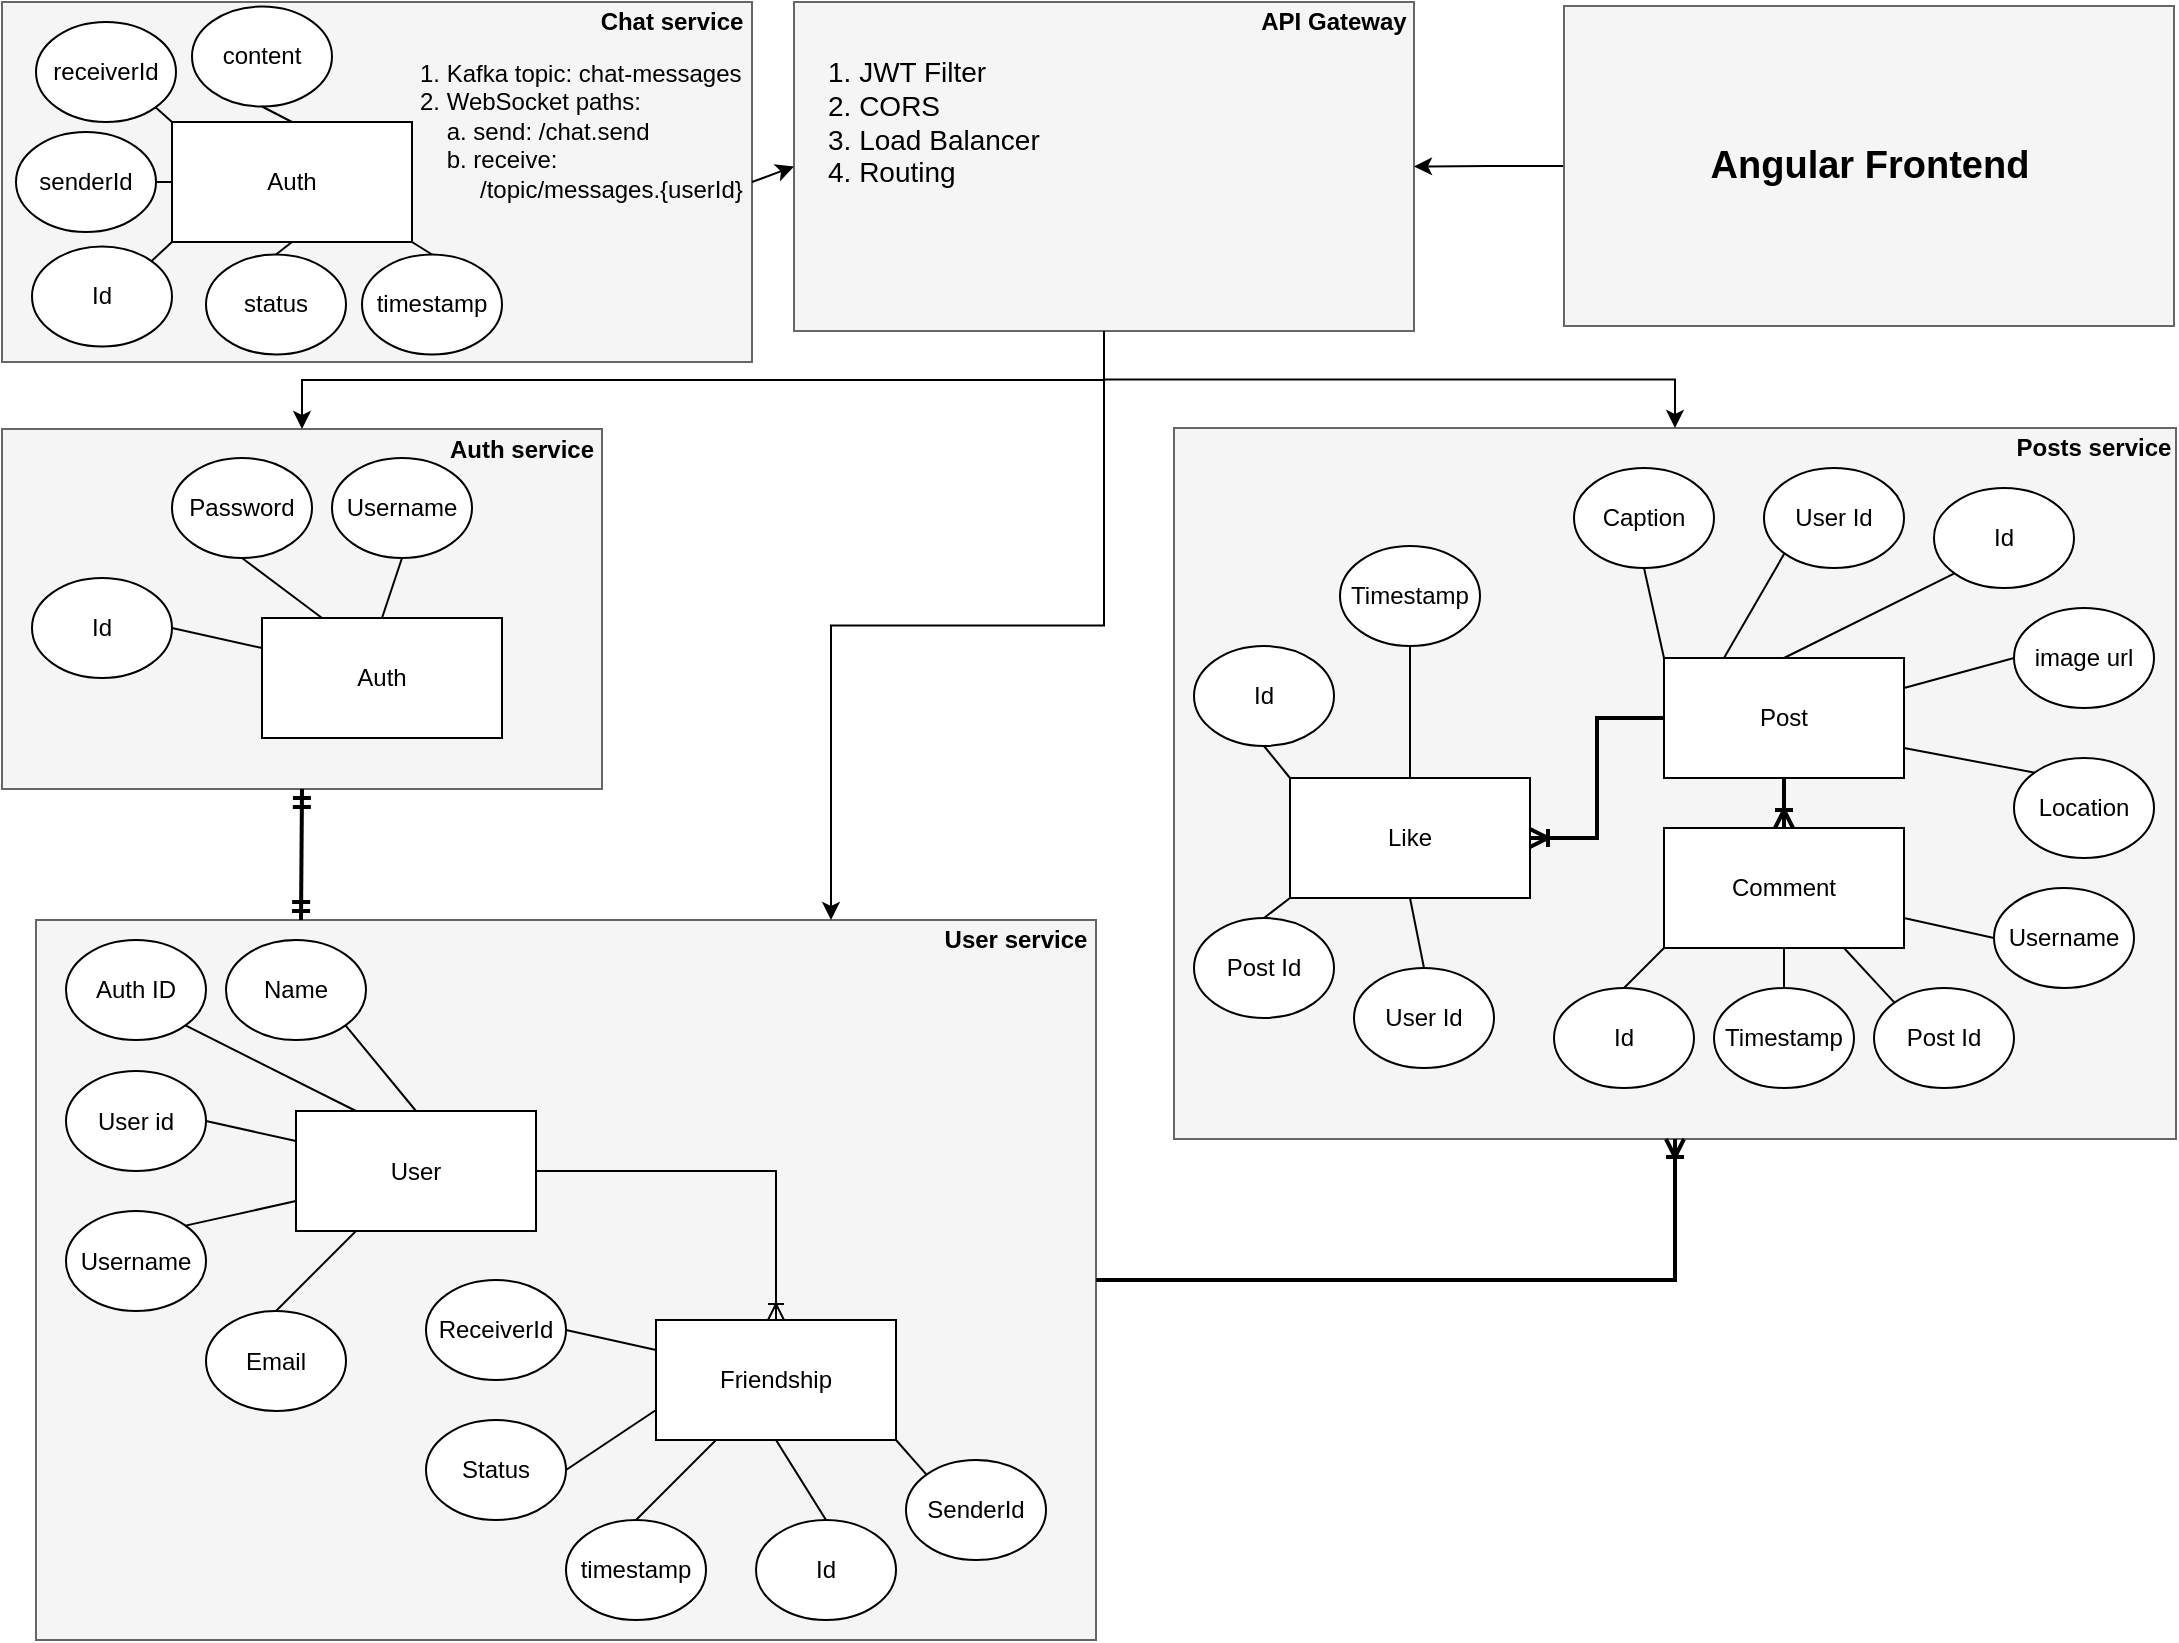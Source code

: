 <mxfile version="26.2.3">
  <diagram id="eoWRdUcyCv5kpP34zjwt" name="Socio">
    <mxGraphModel dx="1740" dy="878" grid="1" gridSize="10" guides="1" tooltips="1" connect="1" arrows="1" fold="1" page="1" pageScale="1" pageWidth="1100" pageHeight="850" math="0" shadow="0">
      <root>
        <mxCell id="0" />
        <mxCell id="1" parent="0" />
        <mxCell id="TAMdD1Hj3wDVjVq1GOnq-4" value="" style="rounded=0;whiteSpace=wrap;html=1;fillColor=#f5f5f5;fontColor=#333333;strokeColor=#666666;" parent="1" vertex="1">
          <mxGeometry x="591" y="223" width="501" height="355.5" as="geometry" />
        </mxCell>
        <mxCell id="TAMdD1Hj3wDVjVq1GOnq-3" value="" style="rounded=0;whiteSpace=wrap;html=1;fillColor=#f5f5f5;fontColor=#333333;strokeColor=#666666;" parent="1" vertex="1">
          <mxGeometry x="5" y="223.5" width="300" height="180" as="geometry" />
        </mxCell>
        <mxCell id="TAMdD1Hj3wDVjVq1GOnq-1" value="" style="rounded=0;whiteSpace=wrap;html=1;fillColor=#f5f5f5;strokeColor=#666666;fontColor=#333333;" parent="1" vertex="1">
          <mxGeometry x="22" y="469" width="530" height="360" as="geometry" />
        </mxCell>
        <mxCell id="1Ljjv2LiJs6uiaU3sj18-1" value="User" style="rounded=0;whiteSpace=wrap;html=1;" parent="1" vertex="1">
          <mxGeometry x="152" y="564.5" width="120" height="60" as="geometry" />
        </mxCell>
        <mxCell id="1Ljjv2LiJs6uiaU3sj18-3" value="User id" style="ellipse;whiteSpace=wrap;html=1;" parent="1" vertex="1">
          <mxGeometry x="37" y="544.5" width="70" height="50" as="geometry" />
        </mxCell>
        <mxCell id="1Ljjv2LiJs6uiaU3sj18-4" value="Username" style="ellipse;whiteSpace=wrap;html=1;" parent="1" vertex="1">
          <mxGeometry x="37" y="614.5" width="70" height="50" as="geometry" />
        </mxCell>
        <mxCell id="1Ljjv2LiJs6uiaU3sj18-5" value="Email" style="ellipse;whiteSpace=wrap;html=1;" parent="1" vertex="1">
          <mxGeometry x="107" y="664.5" width="70" height="50" as="geometry" />
        </mxCell>
        <mxCell id="1Ljjv2LiJs6uiaU3sj18-6" value="Auth ID" style="ellipse;whiteSpace=wrap;html=1;" parent="1" vertex="1">
          <mxGeometry x="37" y="479" width="70" height="50" as="geometry" />
        </mxCell>
        <mxCell id="1Ljjv2LiJs6uiaU3sj18-7" value="Name" style="ellipse;whiteSpace=wrap;html=1;" parent="1" vertex="1">
          <mxGeometry x="117" y="479" width="70" height="50" as="geometry" />
        </mxCell>
        <mxCell id="1Ljjv2LiJs6uiaU3sj18-9" value="" style="endArrow=none;html=1;rounded=0;entryX=1;entryY=1;entryDx=0;entryDy=0;exitX=0.25;exitY=0;exitDx=0;exitDy=0;" parent="1" source="1Ljjv2LiJs6uiaU3sj18-1" target="1Ljjv2LiJs6uiaU3sj18-6" edge="1">
          <mxGeometry width="50" height="50" relative="1" as="geometry">
            <mxPoint x="137" y="604.5" as="sourcePoint" />
            <mxPoint x="187" y="554.5" as="targetPoint" />
          </mxGeometry>
        </mxCell>
        <mxCell id="1Ljjv2LiJs6uiaU3sj18-10" value="" style="endArrow=none;html=1;rounded=0;entryX=1;entryY=1;entryDx=0;entryDy=0;exitX=0.5;exitY=0;exitDx=0;exitDy=0;" parent="1" source="1Ljjv2LiJs6uiaU3sj18-1" target="1Ljjv2LiJs6uiaU3sj18-7" edge="1">
          <mxGeometry width="50" height="50" relative="1" as="geometry">
            <mxPoint x="192" y="574.5" as="sourcePoint" />
            <mxPoint x="152" y="544.5" as="targetPoint" />
          </mxGeometry>
        </mxCell>
        <mxCell id="1Ljjv2LiJs6uiaU3sj18-11" value="" style="endArrow=none;html=1;rounded=0;entryX=1;entryY=0.5;entryDx=0;entryDy=0;exitX=0;exitY=0.25;exitDx=0;exitDy=0;" parent="1" source="1Ljjv2LiJs6uiaU3sj18-1" target="1Ljjv2LiJs6uiaU3sj18-3" edge="1">
          <mxGeometry width="50" height="50" relative="1" as="geometry">
            <mxPoint x="222" y="574.5" as="sourcePoint" />
            <mxPoint x="232" y="544.5" as="targetPoint" />
          </mxGeometry>
        </mxCell>
        <mxCell id="1Ljjv2LiJs6uiaU3sj18-12" value="" style="endArrow=none;html=1;rounded=0;entryX=1;entryY=0;entryDx=0;entryDy=0;exitX=0;exitY=0.75;exitDx=0;exitDy=0;" parent="1" source="1Ljjv2LiJs6uiaU3sj18-1" target="1Ljjv2LiJs6uiaU3sj18-4" edge="1">
          <mxGeometry width="50" height="50" relative="1" as="geometry">
            <mxPoint x="162" y="589.5" as="sourcePoint" />
            <mxPoint x="117" y="579.5" as="targetPoint" />
          </mxGeometry>
        </mxCell>
        <mxCell id="1Ljjv2LiJs6uiaU3sj18-13" value="" style="endArrow=none;html=1;rounded=0;entryX=0.5;entryY=0;entryDx=0;entryDy=0;exitX=0.25;exitY=1;exitDx=0;exitDy=0;" parent="1" source="1Ljjv2LiJs6uiaU3sj18-1" target="1Ljjv2LiJs6uiaU3sj18-5" edge="1">
          <mxGeometry width="50" height="50" relative="1" as="geometry">
            <mxPoint x="162" y="619.5" as="sourcePoint" />
            <mxPoint x="117" y="649.5" as="targetPoint" />
          </mxGeometry>
        </mxCell>
        <mxCell id="Wl9BeldI0FbzbpQcbplW-1" value="Post" style="rounded=0;whiteSpace=wrap;html=1;" parent="1" vertex="1">
          <mxGeometry x="836" y="338" width="120" height="60" as="geometry" />
        </mxCell>
        <mxCell id="Wl9BeldI0FbzbpQcbplW-2" value="Caption" style="ellipse;whiteSpace=wrap;html=1;" parent="1" vertex="1">
          <mxGeometry x="791" y="243" width="70" height="50" as="geometry" />
        </mxCell>
        <mxCell id="Wl9BeldI0FbzbpQcbplW-3" value="Location" style="ellipse;whiteSpace=wrap;html=1;" parent="1" vertex="1">
          <mxGeometry x="1011" y="388" width="70" height="50" as="geometry" />
        </mxCell>
        <mxCell id="Wl9BeldI0FbzbpQcbplW-4" value="image url" style="ellipse;whiteSpace=wrap;html=1;" parent="1" vertex="1">
          <mxGeometry x="1011" y="313" width="70" height="50" as="geometry" />
        </mxCell>
        <mxCell id="Wl9BeldI0FbzbpQcbplW-5" value="User Id" style="ellipse;whiteSpace=wrap;html=1;" parent="1" vertex="1">
          <mxGeometry x="886" y="243" width="70" height="50" as="geometry" />
        </mxCell>
        <mxCell id="Wl9BeldI0FbzbpQcbplW-6" value="Id" style="ellipse;whiteSpace=wrap;html=1;" parent="1" vertex="1">
          <mxGeometry x="971" y="253" width="70" height="50" as="geometry" />
        </mxCell>
        <mxCell id="Wl9BeldI0FbzbpQcbplW-7" value="" style="endArrow=none;html=1;rounded=0;entryX=0;entryY=1;entryDx=0;entryDy=0;exitX=0.25;exitY=0;exitDx=0;exitDy=0;" parent="1" source="Wl9BeldI0FbzbpQcbplW-1" target="Wl9BeldI0FbzbpQcbplW-5" edge="1">
          <mxGeometry width="50" height="50" relative="1" as="geometry">
            <mxPoint x="821" y="378" as="sourcePoint" />
            <mxPoint x="871" y="328" as="targetPoint" />
          </mxGeometry>
        </mxCell>
        <mxCell id="Wl9BeldI0FbzbpQcbplW-8" value="" style="endArrow=none;html=1;rounded=0;entryX=0;entryY=1;entryDx=0;entryDy=0;exitX=0.5;exitY=0;exitDx=0;exitDy=0;" parent="1" source="Wl9BeldI0FbzbpQcbplW-1" target="Wl9BeldI0FbzbpQcbplW-6" edge="1">
          <mxGeometry width="50" height="50" relative="1" as="geometry">
            <mxPoint x="876" y="348" as="sourcePoint" />
            <mxPoint x="836" y="318" as="targetPoint" />
          </mxGeometry>
        </mxCell>
        <mxCell id="Wl9BeldI0FbzbpQcbplW-9" value="" style="endArrow=none;html=1;rounded=0;entryX=0.5;entryY=1;entryDx=0;entryDy=0;exitX=0;exitY=0;exitDx=0;exitDy=0;" parent="1" source="Wl9BeldI0FbzbpQcbplW-1" target="Wl9BeldI0FbzbpQcbplW-2" edge="1">
          <mxGeometry width="50" height="50" relative="1" as="geometry">
            <mxPoint x="906" y="348" as="sourcePoint" />
            <mxPoint x="916" y="318" as="targetPoint" />
          </mxGeometry>
        </mxCell>
        <mxCell id="Wl9BeldI0FbzbpQcbplW-10" value="" style="endArrow=none;html=1;rounded=0;entryX=0;entryY=0;entryDx=0;entryDy=0;exitX=1;exitY=0.75;exitDx=0;exitDy=0;" parent="1" source="Wl9BeldI0FbzbpQcbplW-1" target="Wl9BeldI0FbzbpQcbplW-3" edge="1">
          <mxGeometry width="50" height="50" relative="1" as="geometry">
            <mxPoint x="846" y="363" as="sourcePoint" />
            <mxPoint x="801" y="353" as="targetPoint" />
          </mxGeometry>
        </mxCell>
        <mxCell id="Wl9BeldI0FbzbpQcbplW-11" value="" style="endArrow=none;html=1;rounded=0;entryX=0;entryY=0.5;entryDx=0;entryDy=0;exitX=1;exitY=0.25;exitDx=0;exitDy=0;" parent="1" source="Wl9BeldI0FbzbpQcbplW-1" target="Wl9BeldI0FbzbpQcbplW-4" edge="1">
          <mxGeometry width="50" height="50" relative="1" as="geometry">
            <mxPoint x="846" y="393" as="sourcePoint" />
            <mxPoint x="801" y="423" as="targetPoint" />
          </mxGeometry>
        </mxCell>
        <mxCell id="Wl9BeldI0FbzbpQcbplW-12" value="" style="fontSize=12;html=1;endArrow=ERoneToMany;rounded=0;exitX=1;exitY=0.5;exitDx=0;exitDy=0;entryX=0.5;entryY=1;entryDx=0;entryDy=0;edgeStyle=orthogonalEdgeStyle;strokeWidth=2;" parent="1" source="TAMdD1Hj3wDVjVq1GOnq-1" target="TAMdD1Hj3wDVjVq1GOnq-4" edge="1">
          <mxGeometry width="100" height="100" relative="1" as="geometry">
            <mxPoint x="379" y="359" as="sourcePoint" />
            <mxPoint x="479" y="259" as="targetPoint" />
          </mxGeometry>
        </mxCell>
        <mxCell id="bMkOzWj03NQQxxI9vQ9o-1" value="Auth" style="rounded=0;whiteSpace=wrap;html=1;" parent="1" vertex="1">
          <mxGeometry x="135" y="318" width="120" height="60" as="geometry" />
        </mxCell>
        <mxCell id="bMkOzWj03NQQxxI9vQ9o-2" value="Id" style="ellipse;whiteSpace=wrap;html=1;" parent="1" vertex="1">
          <mxGeometry x="20" y="298" width="70" height="50" as="geometry" />
        </mxCell>
        <mxCell id="bMkOzWj03NQQxxI9vQ9o-3" value="Password" style="ellipse;whiteSpace=wrap;html=1;" parent="1" vertex="1">
          <mxGeometry x="90" y="238" width="70" height="50" as="geometry" />
        </mxCell>
        <mxCell id="bMkOzWj03NQQxxI9vQ9o-4" value="Username" style="ellipse;whiteSpace=wrap;html=1;" parent="1" vertex="1">
          <mxGeometry x="170" y="238" width="70" height="50" as="geometry" />
        </mxCell>
        <mxCell id="bMkOzWj03NQQxxI9vQ9o-5" value="" style="endArrow=none;html=1;rounded=0;entryX=0.5;entryY=1;entryDx=0;entryDy=0;exitX=0.25;exitY=0;exitDx=0;exitDy=0;" parent="1" source="bMkOzWj03NQQxxI9vQ9o-1" target="bMkOzWj03NQQxxI9vQ9o-3" edge="1">
          <mxGeometry width="50" height="50" relative="1" as="geometry">
            <mxPoint x="120" y="358" as="sourcePoint" />
            <mxPoint x="170" y="308" as="targetPoint" />
          </mxGeometry>
        </mxCell>
        <mxCell id="bMkOzWj03NQQxxI9vQ9o-6" value="" style="endArrow=none;html=1;rounded=0;entryX=0.5;entryY=1;entryDx=0;entryDy=0;exitX=0.5;exitY=0;exitDx=0;exitDy=0;" parent="1" source="bMkOzWj03NQQxxI9vQ9o-1" target="bMkOzWj03NQQxxI9vQ9o-4" edge="1">
          <mxGeometry width="50" height="50" relative="1" as="geometry">
            <mxPoint x="175" y="328" as="sourcePoint" />
            <mxPoint x="135" y="298" as="targetPoint" />
          </mxGeometry>
        </mxCell>
        <mxCell id="bMkOzWj03NQQxxI9vQ9o-7" value="" style="endArrow=none;html=1;rounded=0;entryX=1;entryY=0.5;entryDx=0;entryDy=0;exitX=0;exitY=0.25;exitDx=0;exitDy=0;" parent="1" source="bMkOzWj03NQQxxI9vQ9o-1" target="bMkOzWj03NQQxxI9vQ9o-2" edge="1">
          <mxGeometry width="50" height="50" relative="1" as="geometry">
            <mxPoint x="205" y="328" as="sourcePoint" />
            <mxPoint x="215" y="298" as="targetPoint" />
          </mxGeometry>
        </mxCell>
        <mxCell id="bMkOzWj03NQQxxI9vQ9o-12" value="" style="fontSize=12;html=1;endArrow=ERmandOne;startArrow=ERmandOne;rounded=0;exitX=0.25;exitY=0;exitDx=0;exitDy=0;entryX=0.5;entryY=1;entryDx=0;entryDy=0;strokeWidth=2;" parent="1" source="TAMdD1Hj3wDVjVq1GOnq-1" target="TAMdD1Hj3wDVjVq1GOnq-3" edge="1">
          <mxGeometry width="100" height="100" relative="1" as="geometry">
            <mxPoint x="339" y="654.5" as="sourcePoint" />
            <mxPoint x="294" y="579" as="targetPoint" />
          </mxGeometry>
        </mxCell>
        <mxCell id="4no0yn3BqF-5TfTjzVqB-2" value="Friendship" style="rounded=0;whiteSpace=wrap;html=1;" parent="1" vertex="1">
          <mxGeometry x="332" y="669" width="120" height="60" as="geometry" />
        </mxCell>
        <mxCell id="4no0yn3BqF-5TfTjzVqB-3" value="ReceiverId" style="ellipse;whiteSpace=wrap;html=1;" parent="1" vertex="1">
          <mxGeometry x="217" y="649" width="70" height="50" as="geometry" />
        </mxCell>
        <mxCell id="4no0yn3BqF-5TfTjzVqB-4" value="Status" style="ellipse;whiteSpace=wrap;html=1;" parent="1" vertex="1">
          <mxGeometry x="217" y="719" width="70" height="50" as="geometry" />
        </mxCell>
        <mxCell id="4no0yn3BqF-5TfTjzVqB-5" value="timestamp" style="ellipse;whiteSpace=wrap;html=1;" parent="1" vertex="1">
          <mxGeometry x="287" y="769" width="70" height="50" as="geometry" />
        </mxCell>
        <mxCell id="4no0yn3BqF-5TfTjzVqB-6" value="SenderId" style="ellipse;whiteSpace=wrap;html=1;" parent="1" vertex="1">
          <mxGeometry x="457" y="739" width="70" height="50" as="geometry" />
        </mxCell>
        <mxCell id="4no0yn3BqF-5TfTjzVqB-7" value="Id" style="ellipse;whiteSpace=wrap;html=1;" parent="1" vertex="1">
          <mxGeometry x="382" y="769" width="70" height="50" as="geometry" />
        </mxCell>
        <mxCell id="4no0yn3BqF-5TfTjzVqB-8" value="" style="endArrow=none;html=1;rounded=0;entryX=0;entryY=0;entryDx=0;entryDy=0;exitX=1;exitY=1;exitDx=0;exitDy=0;" parent="1" source="4no0yn3BqF-5TfTjzVqB-2" target="4no0yn3BqF-5TfTjzVqB-6" edge="1">
          <mxGeometry width="50" height="50" relative="1" as="geometry">
            <mxPoint x="317" y="709" as="sourcePoint" />
            <mxPoint x="367" y="659" as="targetPoint" />
          </mxGeometry>
        </mxCell>
        <mxCell id="4no0yn3BqF-5TfTjzVqB-9" value="" style="endArrow=none;html=1;rounded=0;entryX=0.5;entryY=0;entryDx=0;entryDy=0;exitX=0.5;exitY=1;exitDx=0;exitDy=0;" parent="1" source="4no0yn3BqF-5TfTjzVqB-2" target="4no0yn3BqF-5TfTjzVqB-7" edge="1">
          <mxGeometry width="50" height="50" relative="1" as="geometry">
            <mxPoint x="372" y="679" as="sourcePoint" />
            <mxPoint x="332" y="649" as="targetPoint" />
          </mxGeometry>
        </mxCell>
        <mxCell id="4no0yn3BqF-5TfTjzVqB-10" value="" style="endArrow=none;html=1;rounded=0;entryX=1;entryY=0.5;entryDx=0;entryDy=0;exitX=0;exitY=0.25;exitDx=0;exitDy=0;" parent="1" source="4no0yn3BqF-5TfTjzVqB-2" target="4no0yn3BqF-5TfTjzVqB-3" edge="1">
          <mxGeometry width="50" height="50" relative="1" as="geometry">
            <mxPoint x="402" y="679" as="sourcePoint" />
            <mxPoint x="412" y="649" as="targetPoint" />
          </mxGeometry>
        </mxCell>
        <mxCell id="4no0yn3BqF-5TfTjzVqB-11" value="" style="endArrow=none;html=1;rounded=0;entryX=1;entryY=0.5;entryDx=0;entryDy=0;exitX=0;exitY=0.75;exitDx=0;exitDy=0;" parent="1" source="4no0yn3BqF-5TfTjzVqB-2" target="4no0yn3BqF-5TfTjzVqB-4" edge="1">
          <mxGeometry width="50" height="50" relative="1" as="geometry">
            <mxPoint x="342" y="694" as="sourcePoint" />
            <mxPoint x="297" y="684" as="targetPoint" />
          </mxGeometry>
        </mxCell>
        <mxCell id="4no0yn3BqF-5TfTjzVqB-12" value="" style="endArrow=none;html=1;rounded=0;entryX=0.5;entryY=0;entryDx=0;entryDy=0;exitX=0.25;exitY=1;exitDx=0;exitDy=0;" parent="1" source="4no0yn3BqF-5TfTjzVqB-2" target="4no0yn3BqF-5TfTjzVqB-5" edge="1">
          <mxGeometry width="50" height="50" relative="1" as="geometry">
            <mxPoint x="342" y="724" as="sourcePoint" />
            <mxPoint x="297" y="754" as="targetPoint" />
          </mxGeometry>
        </mxCell>
        <mxCell id="4no0yn3BqF-5TfTjzVqB-16" value="" style="edgeStyle=orthogonalEdgeStyle;fontSize=12;html=1;endArrow=ERoneToMany;rounded=0;exitX=1;exitY=0.5;exitDx=0;exitDy=0;entryX=0.5;entryY=0;entryDx=0;entryDy=0;" parent="1" source="1Ljjv2LiJs6uiaU3sj18-1" target="4no0yn3BqF-5TfTjzVqB-2" edge="1">
          <mxGeometry width="100" height="100" relative="1" as="geometry">
            <mxPoint x="187" y="359" as="sourcePoint" />
            <mxPoint x="287" y="259" as="targetPoint" />
          </mxGeometry>
        </mxCell>
        <mxCell id="TAMdD1Hj3wDVjVq1GOnq-6" value="&lt;b&gt;Auth service&lt;/b&gt;" style="text;html=1;align=center;verticalAlign=middle;whiteSpace=wrap;rounded=0;" parent="1" vertex="1">
          <mxGeometry x="225" y="223.5" width="80" height="20" as="geometry" />
        </mxCell>
        <mxCell id="TAMdD1Hj3wDVjVq1GOnq-7" value="&lt;b&gt;Posts service&lt;/b&gt;" style="text;html=1;align=center;verticalAlign=middle;whiteSpace=wrap;rounded=0;" parent="1" vertex="1">
          <mxGeometry x="1011" y="223" width="80" height="20" as="geometry" />
        </mxCell>
        <mxCell id="TAMdD1Hj3wDVjVq1GOnq-8" value="&lt;b&gt;User service&lt;/b&gt;" style="text;html=1;align=center;verticalAlign=middle;whiteSpace=wrap;rounded=0;" parent="1" vertex="1">
          <mxGeometry x="472" y="469" width="80" height="20" as="geometry" />
        </mxCell>
        <mxCell id="LsB7FMXhsxcsWTgbLJgJ-4" style="edgeStyle=orthogonalEdgeStyle;rounded=0;orthogonalLoop=1;jettySize=auto;html=1;entryX=0.5;entryY=0;entryDx=0;entryDy=0;exitX=0.5;exitY=1;exitDx=0;exitDy=0;" parent="1" source="LsB7FMXhsxcsWTgbLJgJ-1" target="TAMdD1Hj3wDVjVq1GOnq-3" edge="1">
          <mxGeometry relative="1" as="geometry" />
        </mxCell>
        <mxCell id="LsB7FMXhsxcsWTgbLJgJ-6" style="edgeStyle=orthogonalEdgeStyle;rounded=0;orthogonalLoop=1;jettySize=auto;html=1;entryX=0.75;entryY=0;entryDx=0;entryDy=0;" parent="1" source="LsB7FMXhsxcsWTgbLJgJ-1" target="TAMdD1Hj3wDVjVq1GOnq-1" edge="1">
          <mxGeometry relative="1" as="geometry" />
        </mxCell>
        <mxCell id="LsB7FMXhsxcsWTgbLJgJ-1" value="" style="rounded=0;whiteSpace=wrap;html=1;fillColor=#f5f5f5;fontColor=#333333;strokeColor=#666666;" parent="1" vertex="1">
          <mxGeometry x="401" y="10" width="310" height="164.5" as="geometry" />
        </mxCell>
        <mxCell id="LsB7FMXhsxcsWTgbLJgJ-2" value="&lt;b&gt;API Gateway&lt;/b&gt;" style="text;html=1;align=center;verticalAlign=middle;whiteSpace=wrap;rounded=0;" parent="1" vertex="1">
          <mxGeometry x="631" y="10" width="80" height="20" as="geometry" />
        </mxCell>
        <mxCell id="LsB7FMXhsxcsWTgbLJgJ-3" value="&lt;font style=&quot;font-size: 14px;&quot;&gt;1. JWT Filter&lt;/font&gt;&lt;div&gt;&lt;font style=&quot;font-size: 14px;&quot;&gt;2. CORS&lt;/font&gt;&lt;/div&gt;&lt;div&gt;&lt;font style=&quot;font-size: 14px;&quot;&gt;3. Load Balancer&lt;/font&gt;&lt;/div&gt;&lt;div&gt;&lt;font style=&quot;font-size: 14px;&quot;&gt;4. Routing&lt;/font&gt;&lt;/div&gt;" style="text;html=1;align=left;verticalAlign=top;whiteSpace=wrap;rounded=0;" parent="1" vertex="1">
          <mxGeometry x="416" y="29.5" width="285" height="125" as="geometry" />
        </mxCell>
        <mxCell id="b4rHr2gOSFn1C0U4l8dm-4" style="edgeStyle=orthogonalEdgeStyle;rounded=0;orthogonalLoop=1;jettySize=auto;html=1;entryX=1;entryY=0.5;entryDx=0;entryDy=0;" parent="1" source="b4rHr2gOSFn1C0U4l8dm-1" target="LsB7FMXhsxcsWTgbLJgJ-1" edge="1">
          <mxGeometry relative="1" as="geometry" />
        </mxCell>
        <mxCell id="b4rHr2gOSFn1C0U4l8dm-1" value="" style="rounded=0;whiteSpace=wrap;html=1;fillColor=#f5f5f5;fontColor=#333333;strokeColor=#666666;" parent="1" vertex="1">
          <mxGeometry x="786" y="12" width="305" height="160" as="geometry" />
        </mxCell>
        <mxCell id="b4rHr2gOSFn1C0U4l8dm-3" value="&lt;font style=&quot;font-size: 19px;&quot;&gt;&lt;b style=&quot;&quot;&gt;Angular Frontend&lt;/b&gt;&lt;/font&gt;" style="text;html=1;align=center;verticalAlign=middle;whiteSpace=wrap;rounded=0;" parent="1" vertex="1">
          <mxGeometry x="853.5" y="62.25" width="170" height="60" as="geometry" />
        </mxCell>
        <mxCell id="9Njl0d2GoI3cK9SsdCIk-1" value="Like" style="rounded=0;whiteSpace=wrap;html=1;" parent="1" vertex="1">
          <mxGeometry x="649" y="398" width="120" height="60" as="geometry" />
        </mxCell>
        <mxCell id="9Njl0d2GoI3cK9SsdCIk-2" value="Id" style="ellipse;whiteSpace=wrap;html=1;" parent="1" vertex="1">
          <mxGeometry x="601" y="332" width="70" height="50" as="geometry" />
        </mxCell>
        <mxCell id="9Njl0d2GoI3cK9SsdCIk-3" value="" style="endArrow=none;html=1;rounded=0;entryX=0.5;entryY=1;entryDx=0;entryDy=0;exitX=0;exitY=0;exitDx=0;exitDy=0;" parent="1" source="9Njl0d2GoI3cK9SsdCIk-1" target="9Njl0d2GoI3cK9SsdCIk-2" edge="1">
          <mxGeometry width="50" height="50" relative="1" as="geometry">
            <mxPoint x="846" y="348" as="sourcePoint" />
            <mxPoint x="836" y="303" as="targetPoint" />
          </mxGeometry>
        </mxCell>
        <mxCell id="9Njl0d2GoI3cK9SsdCIk-4" value="Post Id" style="ellipse;whiteSpace=wrap;html=1;" parent="1" vertex="1">
          <mxGeometry x="601" y="468" width="70" height="50" as="geometry" />
        </mxCell>
        <mxCell id="9Njl0d2GoI3cK9SsdCIk-5" value="" style="endArrow=none;html=1;rounded=0;entryX=0.5;entryY=0;entryDx=0;entryDy=0;exitX=0;exitY=1;exitDx=0;exitDy=0;" parent="1" source="9Njl0d2GoI3cK9SsdCIk-1" target="9Njl0d2GoI3cK9SsdCIk-4" edge="1">
          <mxGeometry width="50" height="50" relative="1" as="geometry">
            <mxPoint x="659" y="408" as="sourcePoint" />
            <mxPoint x="646" y="392" as="targetPoint" />
          </mxGeometry>
        </mxCell>
        <mxCell id="9Njl0d2GoI3cK9SsdCIk-6" value="User Id" style="ellipse;whiteSpace=wrap;html=1;" parent="1" vertex="1">
          <mxGeometry x="681" y="493" width="70" height="50" as="geometry" />
        </mxCell>
        <mxCell id="9Njl0d2GoI3cK9SsdCIk-7" value="" style="endArrow=none;html=1;rounded=0;entryX=0.5;entryY=0;entryDx=0;entryDy=0;exitX=0.5;exitY=1;exitDx=0;exitDy=0;" parent="1" source="9Njl0d2GoI3cK9SsdCIk-1" target="9Njl0d2GoI3cK9SsdCIk-6" edge="1">
          <mxGeometry width="50" height="50" relative="1" as="geometry">
            <mxPoint x="846" y="348" as="sourcePoint" />
            <mxPoint x="836" y="303" as="targetPoint" />
          </mxGeometry>
        </mxCell>
        <mxCell id="9Njl0d2GoI3cK9SsdCIk-8" value="Timestamp" style="ellipse;whiteSpace=wrap;html=1;" parent="1" vertex="1">
          <mxGeometry x="674" y="282" width="70" height="50" as="geometry" />
        </mxCell>
        <mxCell id="9Njl0d2GoI3cK9SsdCIk-9" value="" style="endArrow=none;html=1;rounded=0;entryX=0.5;entryY=0;entryDx=0;entryDy=0;exitX=0.5;exitY=1;exitDx=0;exitDy=0;" parent="1" source="9Njl0d2GoI3cK9SsdCIk-8" target="9Njl0d2GoI3cK9SsdCIk-1" edge="1">
          <mxGeometry width="50" height="50" relative="1" as="geometry">
            <mxPoint x="719" y="468" as="sourcePoint" />
            <mxPoint x="726" y="503" as="targetPoint" />
          </mxGeometry>
        </mxCell>
        <mxCell id="9Njl0d2GoI3cK9SsdCIk-10" value="" style="fontSize=12;html=1;endArrow=ERoneToMany;rounded=0;exitX=0;exitY=0.5;exitDx=0;exitDy=0;entryX=1;entryY=0.5;entryDx=0;entryDy=0;edgeStyle=orthogonalEdgeStyle;strokeWidth=2;" parent="1" source="Wl9BeldI0FbzbpQcbplW-1" target="9Njl0d2GoI3cK9SsdCIk-1" edge="1">
          <mxGeometry width="100" height="100" relative="1" as="geometry">
            <mxPoint x="562" y="673" as="sourcePoint" />
            <mxPoint x="931" y="603" as="targetPoint" />
          </mxGeometry>
        </mxCell>
        <mxCell id="9Njl0d2GoI3cK9SsdCIk-11" value="Comment" style="rounded=0;whiteSpace=wrap;html=1;" parent="1" vertex="1">
          <mxGeometry x="836" y="423" width="120" height="60" as="geometry" />
        </mxCell>
        <mxCell id="9Njl0d2GoI3cK9SsdCIk-12" value="" style="fontSize=12;html=1;endArrow=ERoneToMany;rounded=0;exitX=0.5;exitY=1;exitDx=0;exitDy=0;entryX=0.5;entryY=0;entryDx=0;entryDy=0;edgeStyle=orthogonalEdgeStyle;strokeWidth=2;" parent="1" source="Wl9BeldI0FbzbpQcbplW-1" target="9Njl0d2GoI3cK9SsdCIk-11" edge="1">
          <mxGeometry width="100" height="100" relative="1" as="geometry">
            <mxPoint x="846" y="378" as="sourcePoint" />
            <mxPoint x="779" y="438" as="targetPoint" />
          </mxGeometry>
        </mxCell>
        <mxCell id="9Njl0d2GoI3cK9SsdCIk-13" value="Id" style="ellipse;whiteSpace=wrap;html=1;" parent="1" vertex="1">
          <mxGeometry x="781" y="503" width="70" height="50" as="geometry" />
        </mxCell>
        <mxCell id="9Njl0d2GoI3cK9SsdCIk-14" value="Timestamp" style="ellipse;whiteSpace=wrap;html=1;" parent="1" vertex="1">
          <mxGeometry x="861" y="503" width="70" height="50" as="geometry" />
        </mxCell>
        <mxCell id="9Njl0d2GoI3cK9SsdCIk-15" value="Post Id" style="ellipse;whiteSpace=wrap;html=1;" parent="1" vertex="1">
          <mxGeometry x="941" y="503" width="70" height="50" as="geometry" />
        </mxCell>
        <mxCell id="9Njl0d2GoI3cK9SsdCIk-16" value="Username" style="ellipse;whiteSpace=wrap;html=1;" parent="1" vertex="1">
          <mxGeometry x="1001" y="453" width="70" height="50" as="geometry" />
        </mxCell>
        <mxCell id="9Njl0d2GoI3cK9SsdCIk-17" value="" style="endArrow=none;html=1;rounded=0;entryX=0.5;entryY=0;entryDx=0;entryDy=0;exitX=0;exitY=1;exitDx=0;exitDy=0;" parent="1" source="9Njl0d2GoI3cK9SsdCIk-11" target="9Njl0d2GoI3cK9SsdCIk-13" edge="1">
          <mxGeometry width="50" height="50" relative="1" as="geometry">
            <mxPoint x="719" y="468" as="sourcePoint" />
            <mxPoint x="726" y="503" as="targetPoint" />
          </mxGeometry>
        </mxCell>
        <mxCell id="9Njl0d2GoI3cK9SsdCIk-18" value="" style="endArrow=none;html=1;rounded=0;entryX=0.5;entryY=0;entryDx=0;entryDy=0;exitX=0.5;exitY=1;exitDx=0;exitDy=0;" parent="1" source="9Njl0d2GoI3cK9SsdCIk-11" target="9Njl0d2GoI3cK9SsdCIk-14" edge="1">
          <mxGeometry width="50" height="50" relative="1" as="geometry">
            <mxPoint x="846" y="493" as="sourcePoint" />
            <mxPoint x="826" y="513" as="targetPoint" />
          </mxGeometry>
        </mxCell>
        <mxCell id="9Njl0d2GoI3cK9SsdCIk-19" value="" style="endArrow=none;html=1;rounded=0;entryX=0;entryY=0;entryDx=0;entryDy=0;exitX=0.75;exitY=1;exitDx=0;exitDy=0;" parent="1" source="9Njl0d2GoI3cK9SsdCIk-11" target="9Njl0d2GoI3cK9SsdCIk-15" edge="1">
          <mxGeometry width="50" height="50" relative="1" as="geometry">
            <mxPoint x="906" y="493" as="sourcePoint" />
            <mxPoint x="906" y="513" as="targetPoint" />
          </mxGeometry>
        </mxCell>
        <mxCell id="9Njl0d2GoI3cK9SsdCIk-20" value="" style="endArrow=none;html=1;rounded=0;entryX=0;entryY=0.5;entryDx=0;entryDy=0;exitX=1;exitY=0.75;exitDx=0;exitDy=0;" parent="1" source="9Njl0d2GoI3cK9SsdCIk-11" target="9Njl0d2GoI3cK9SsdCIk-16" edge="1">
          <mxGeometry width="50" height="50" relative="1" as="geometry">
            <mxPoint x="936" y="493" as="sourcePoint" />
            <mxPoint x="961" y="521" as="targetPoint" />
          </mxGeometry>
        </mxCell>
        <mxCell id="9Njl0d2GoI3cK9SsdCIk-22" style="edgeStyle=orthogonalEdgeStyle;rounded=0;orthogonalLoop=1;jettySize=auto;html=1;entryX=0.5;entryY=0;entryDx=0;entryDy=0;exitX=0.5;exitY=1;exitDx=0;exitDy=0;" parent="1" source="LsB7FMXhsxcsWTgbLJgJ-1" target="TAMdD1Hj3wDVjVq1GOnq-4" edge="1">
          <mxGeometry relative="1" as="geometry">
            <mxPoint x="429" y="194" as="sourcePoint" />
            <mxPoint x="165" y="234" as="targetPoint" />
          </mxGeometry>
        </mxCell>
        <mxCell id="cjba9m_WBg5J_eJ547E_-1" value="" style="rounded=0;whiteSpace=wrap;html=1;fillColor=#f5f5f5;fontColor=#333333;strokeColor=#666666;" vertex="1" parent="1">
          <mxGeometry x="5" y="10" width="375" height="180" as="geometry" />
        </mxCell>
        <mxCell id="cjba9m_WBg5J_eJ547E_-2" value="&lt;b&gt;Chat service&lt;/b&gt;" style="text;html=1;align=center;verticalAlign=middle;whiteSpace=wrap;rounded=0;" vertex="1" parent="1">
          <mxGeometry x="300" y="10" width="80" height="20" as="geometry" />
        </mxCell>
        <mxCell id="cjba9m_WBg5J_eJ547E_-3" value="Auth" style="rounded=0;whiteSpace=wrap;html=1;" vertex="1" parent="1">
          <mxGeometry x="90" y="70" width="120" height="60" as="geometry" />
        </mxCell>
        <mxCell id="cjba9m_WBg5J_eJ547E_-4" value="Id" style="ellipse;whiteSpace=wrap;html=1;" vertex="1" parent="1">
          <mxGeometry x="20" y="132.25" width="70" height="50" as="geometry" />
        </mxCell>
        <mxCell id="cjba9m_WBg5J_eJ547E_-5" value="senderId" style="ellipse;whiteSpace=wrap;html=1;" vertex="1" parent="1">
          <mxGeometry x="12" y="75" width="70" height="50" as="geometry" />
        </mxCell>
        <mxCell id="cjba9m_WBg5J_eJ547E_-6" value="receiverId" style="ellipse;whiteSpace=wrap;html=1;" vertex="1" parent="1">
          <mxGeometry x="22" y="20" width="70" height="50" as="geometry" />
        </mxCell>
        <mxCell id="cjba9m_WBg5J_eJ547E_-7" value="content" style="ellipse;whiteSpace=wrap;html=1;" vertex="1" parent="1">
          <mxGeometry x="100" y="12.25" width="70" height="50" as="geometry" />
        </mxCell>
        <mxCell id="cjba9m_WBg5J_eJ547E_-8" value="status" style="ellipse;whiteSpace=wrap;html=1;" vertex="1" parent="1">
          <mxGeometry x="107" y="136.25" width="70" height="50" as="geometry" />
        </mxCell>
        <mxCell id="cjba9m_WBg5J_eJ547E_-9" value="timestamp" style="ellipse;whiteSpace=wrap;html=1;" vertex="1" parent="1">
          <mxGeometry x="185" y="136.25" width="70" height="50" as="geometry" />
        </mxCell>
        <mxCell id="cjba9m_WBg5J_eJ547E_-10" value="" style="endArrow=none;html=1;rounded=0;entryX=0.5;entryY=1;entryDx=0;entryDy=0;exitX=0.5;exitY=0;exitDx=0;exitDy=0;" edge="1" parent="1" source="cjba9m_WBg5J_eJ547E_-3" target="cjba9m_WBg5J_eJ547E_-7">
          <mxGeometry width="50" height="50" relative="1" as="geometry">
            <mxPoint x="150" y="140" as="sourcePoint" />
            <mxPoint x="200" y="90" as="targetPoint" />
          </mxGeometry>
        </mxCell>
        <mxCell id="cjba9m_WBg5J_eJ547E_-11" value="" style="endArrow=none;html=1;rounded=0;entryX=1;entryY=1;entryDx=0;entryDy=0;exitX=0;exitY=0;exitDx=0;exitDy=0;" edge="1" parent="1" source="cjba9m_WBg5J_eJ547E_-3" target="cjba9m_WBg5J_eJ547E_-6">
          <mxGeometry width="50" height="50" relative="1" as="geometry">
            <mxPoint x="160" y="80" as="sourcePoint" />
            <mxPoint x="145" y="72" as="targetPoint" />
          </mxGeometry>
        </mxCell>
        <mxCell id="cjba9m_WBg5J_eJ547E_-12" value="" style="endArrow=none;html=1;rounded=0;entryX=1;entryY=0.5;entryDx=0;entryDy=0;exitX=0;exitY=0.5;exitDx=0;exitDy=0;" edge="1" parent="1" source="cjba9m_WBg5J_eJ547E_-3" target="cjba9m_WBg5J_eJ547E_-5">
          <mxGeometry width="50" height="50" relative="1" as="geometry">
            <mxPoint x="100" y="80" as="sourcePoint" />
            <mxPoint x="92" y="73" as="targetPoint" />
          </mxGeometry>
        </mxCell>
        <mxCell id="cjba9m_WBg5J_eJ547E_-13" value="" style="endArrow=none;html=1;rounded=0;entryX=1;entryY=0;entryDx=0;entryDy=0;exitX=0;exitY=1;exitDx=0;exitDy=0;" edge="1" parent="1" source="cjba9m_WBg5J_eJ547E_-3" target="cjba9m_WBg5J_eJ547E_-4">
          <mxGeometry width="50" height="50" relative="1" as="geometry">
            <mxPoint x="100" y="110" as="sourcePoint" />
            <mxPoint x="92" y="110" as="targetPoint" />
          </mxGeometry>
        </mxCell>
        <mxCell id="cjba9m_WBg5J_eJ547E_-14" value="" style="endArrow=none;html=1;rounded=0;entryX=0.5;entryY=0;entryDx=0;entryDy=0;exitX=0.5;exitY=1;exitDx=0;exitDy=0;" edge="1" parent="1" source="cjba9m_WBg5J_eJ547E_-3" target="cjba9m_WBg5J_eJ547E_-8">
          <mxGeometry width="50" height="50" relative="1" as="geometry">
            <mxPoint x="100" y="140" as="sourcePoint" />
            <mxPoint x="90" y="150" as="targetPoint" />
          </mxGeometry>
        </mxCell>
        <mxCell id="cjba9m_WBg5J_eJ547E_-15" value="" style="endArrow=none;html=1;rounded=0;entryX=0.5;entryY=0;entryDx=0;entryDy=0;exitX=1;exitY=1;exitDx=0;exitDy=0;" edge="1" parent="1" source="cjba9m_WBg5J_eJ547E_-3" target="cjba9m_WBg5J_eJ547E_-9">
          <mxGeometry width="50" height="50" relative="1" as="geometry">
            <mxPoint x="160" y="140" as="sourcePoint" />
            <mxPoint x="152" y="146" as="targetPoint" />
          </mxGeometry>
        </mxCell>
        <mxCell id="cjba9m_WBg5J_eJ547E_-16" value="1. Kafka topic:&amp;nbsp;&lt;span style=&quot;background-color: transparent; color: light-dark(rgb(0, 0, 0), rgb(255, 255, 255));&quot;&gt;chat-messages&lt;/span&gt;&lt;div&gt;2. WebSocket paths:&lt;/div&gt;&lt;div&gt;&amp;nbsp; &amp;nbsp; a. send:&amp;nbsp;/chat.send&lt;/div&gt;&lt;div&gt;&amp;nbsp; &amp;nbsp; b. receive:&amp;nbsp;&lt;/div&gt;&lt;div&gt;&amp;nbsp; &amp;nbsp; &amp;nbsp; &amp;nbsp; &amp;nbsp;/topic/messages.{userId}&lt;/div&gt;" style="text;html=1;align=left;verticalAlign=top;whiteSpace=wrap;rounded=0;" vertex="1" parent="1">
          <mxGeometry x="212" y="32" width="168" height="98" as="geometry" />
        </mxCell>
        <mxCell id="cjba9m_WBg5J_eJ547E_-17" style="rounded=0;orthogonalLoop=1;jettySize=auto;html=1;entryX=0;entryY=0.5;entryDx=0;entryDy=0;exitX=1;exitY=0.5;exitDx=0;exitDy=0;" edge="1" parent="1" source="cjba9m_WBg5J_eJ547E_-1" target="LsB7FMXhsxcsWTgbLJgJ-1">
          <mxGeometry relative="1" as="geometry">
            <mxPoint x="796" y="102" as="sourcePoint" />
            <mxPoint x="721" y="102" as="targetPoint" />
          </mxGeometry>
        </mxCell>
      </root>
    </mxGraphModel>
  </diagram>
</mxfile>
